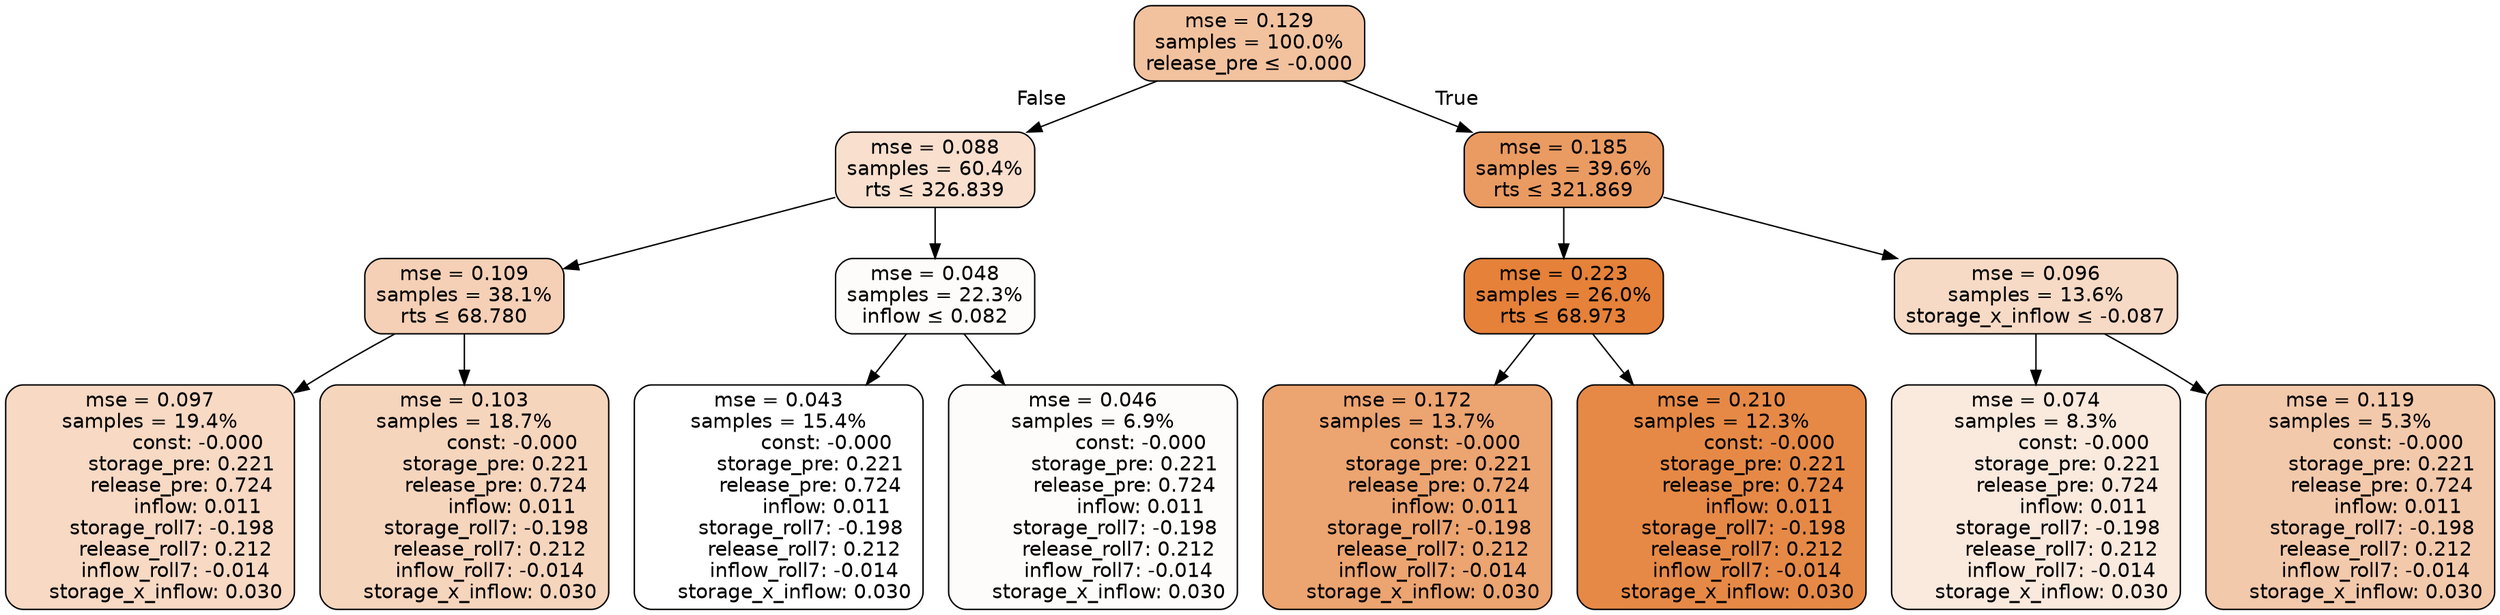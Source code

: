 digraph tree {
node [shape=rectangle, style="filled, rounded", color="black", fontname=helvetica] ;
edge [fontname=helvetica] ;
	"0" [label="mse = 0.129
samples = 100.0%
release_pre &le; -0.000", fillcolor="#f2c29f"]
	"1" [label="mse = 0.088
samples = 60.4%
rts &le; 326.839", fillcolor="#f8dfce"]
	"2" [label="mse = 0.109
samples = 38.1%
rts &le; 68.780", fillcolor="#f5d0b6"]
	"3" [label="mse = 0.097
samples = 19.4%
               const: -0.000
          storage_pre: 0.221
          release_pre: 0.724
               inflow: 0.011
       storage_roll7: -0.198
        release_roll7: 0.212
        inflow_roll7: -0.014
     storage_x_inflow: 0.030", fillcolor="#f7d9c4"]
	"4" [label="mse = 0.103
samples = 18.7%
               const: -0.000
          storage_pre: 0.221
          release_pre: 0.724
               inflow: 0.011
       storage_roll7: -0.198
        release_roll7: 0.212
        inflow_roll7: -0.014
     storage_x_inflow: 0.030", fillcolor="#f6d5bd"]
	"5" [label="mse = 0.048
samples = 22.3%
inflow &le; 0.082", fillcolor="#fefcfa"]
	"6" [label="mse = 0.043
samples = 15.4%
               const: -0.000
          storage_pre: 0.221
          release_pre: 0.724
               inflow: 0.011
       storage_roll7: -0.198
        release_roll7: 0.212
        inflow_roll7: -0.014
     storage_x_inflow: 0.030", fillcolor="#ffffff"]
	"7" [label="mse = 0.046
samples = 6.9%
               const: -0.000
          storage_pre: 0.221
          release_pre: 0.724
               inflow: 0.011
       storage_roll7: -0.198
        release_roll7: 0.212
        inflow_roll7: -0.014
     storage_x_inflow: 0.030", fillcolor="#fefcfb"]
	"8" [label="mse = 0.185
samples = 39.6%
rts &le; 321.869", fillcolor="#ea9b62"]
	"9" [label="mse = 0.223
samples = 26.0%
rts &le; 68.973", fillcolor="#e58139"]
	"10" [label="mse = 0.172
samples = 13.7%
               const: -0.000
          storage_pre: 0.221
          release_pre: 0.724
               inflow: 0.011
       storage_roll7: -0.198
        release_roll7: 0.212
        inflow_roll7: -0.014
     storage_x_inflow: 0.030", fillcolor="#eca470"]
	"11" [label="mse = 0.210
samples = 12.3%
               const: -0.000
          storage_pre: 0.221
          release_pre: 0.724
               inflow: 0.011
       storage_roll7: -0.198
        release_roll7: 0.212
        inflow_roll7: -0.014
     storage_x_inflow: 0.030", fillcolor="#e68946"]
	"12" [label="mse = 0.096
samples = 13.6%
storage_x_inflow &le; -0.087", fillcolor="#f7dac5"]
	"13" [label="mse = 0.074
samples = 8.3%
               const: -0.000
          storage_pre: 0.221
          release_pre: 0.724
               inflow: 0.011
       storage_roll7: -0.198
        release_roll7: 0.212
        inflow_roll7: -0.014
     storage_x_inflow: 0.030", fillcolor="#fae9dd"]
	"14" [label="mse = 0.119
samples = 5.3%
               const: -0.000
          storage_pre: 0.221
          release_pre: 0.724
               inflow: 0.011
       storage_roll7: -0.198
        release_roll7: 0.212
        inflow_roll7: -0.014
     storage_x_inflow: 0.030", fillcolor="#f3c9ab"]

	"0" -> "1" [labeldistance=2.5, labelangle=45, headlabel="False"]
	"1" -> "2"
	"2" -> "3"
	"2" -> "4"
	"1" -> "5"
	"5" -> "6"
	"5" -> "7"
	"0" -> "8" [labeldistance=2.5, labelangle=-45, headlabel="True"]
	"8" -> "9"
	"9" -> "10"
	"9" -> "11"
	"8" -> "12"
	"12" -> "13"
	"12" -> "14"
}